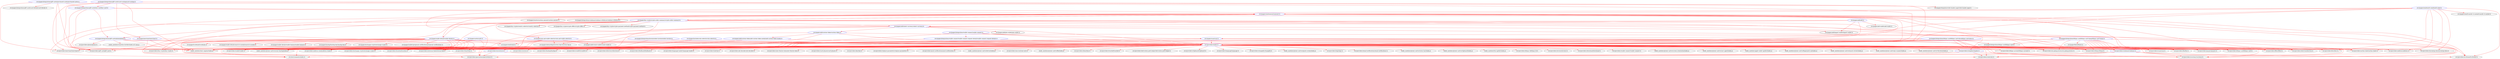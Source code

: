 digraph G {
  "./src/providers/index.ts" [ color = "blue" ];
  "./node_modules/ionic-angular/index.js";
  "./src/providers/persistence/persistence.ts";
  "./src/providers/currency/currency.ts";
  "./src/providers/external-link/external-link.ts";
  "./src/providers/action-sheet/action-sheet.ts";
  "./src/providers/on-going-process/on-going-process.ts";
  "./src/providers/wallet/wallet.ts";
  "./src/providers/bwc/bwc.ts";
  "./src/providers/rate/rate.ts";
  "./src/providers/tx-format/tx-format.ts";
  "./src/providers/gift-card/gift-card.ts";
  "./src/providers/key/key.ts";
  "./src/providers/address/address.ts";
  "./src/providers/replace-parameters/replace-parameters.ts";
  "./src/providers/incoming-data/incoming-data.ts";
  "./src/providers/push-notifications/push-notifications.ts";
  "./node_modules/@ionic-native/social-sharing/index.js";
  "./src/providers/fee/fee.ts";
  "./src/providers/address-book/address-book.ts";
  "./src/providers/coinbase/coinbase.ts" [ color = "blue" ];
  "./node_modules/@ionic-native/device/index.js";
  "./src/providers/paypro/paypro.ts";
  "./src/providers/exchange-crypto/exchange-crypto.ts";
  "./src/providers/one-inch/one-inch.ts";
  "./node_modules/@ionic-native/file/index.js";
  "./src/providers/dom/dom.ts";
  "./src/providers/touchid/touchid.ts";
  "./src/providers/derivation-path-helper/derivation-path-helper.ts";
  "./src/providers/bitpay/bitpay.ts";
  "./src/providers/bitpay-card/bitpay-card.ts";
  "./src/providers/clipboard/clipboard.ts";
  "./src/providers/location/location.ts";
  "./src/providers/time/time.ts";
  "./src/providers/language/language.ts";
  "./src/providers/buy-crypto/buy-crypto.ts";
  "./src/providers/simplex/simplex.ts" [ color = "blue" ];
  "./src/providers/changelly/changelly.ts";
  "./node_modules/@ionic-native/splash-screen/index.js";
  "./src/providers/filter/filter.ts";
  "./src/providers/logs/logs.ts";
  "./src/providers/wyre/wyre.ts" [ color = "blue" ];
  "./src/providers/email-notifications/email-notifications.ts";
  "./node_modules/@ionic-native/status-bar/index.js";
  "./node_modules/@ionic-native/clipboard/index.js";
  "./node_modules/fcm-ng/dist/index.js";
  "./src/providers/electron/electron.ts";
  "./src/providers/bitpay-account/bitpay-account.ts";
  "./src/providers/bitpay-id/bitpay-id.ts";
  "./src/providers/invoice/invoice.ts";
  "./src/providers/merchant/merchant.ts";
  "./src/providers/download/download.ts";
  "./src/providers/scan/scan.ts";
  "./src/providers/wallet-connect/wallet-connect.ts";
  "./node_modules/@ionic-native/screen-orientation/index.js";
  "./node_modules/@ionic-native/user-agent/index.js";
  "./node_modules/apple-wallet-ng/dist/index.js";
  "./node_modules/@ionic-native/fingerprint-aio/index.js";
  "./node_modules/@ionic-native/launch-review/index.js";
  "./node_modules/@ionic-native/qr-scanner/index.js";
  "./node_modules/@ionic-native/vibration/index.js";
  "./src/providers/zce/zce.ts";
  "./src/providers/backup/backup.ts";
  "./src/providers/confetti/confetti.ts";
  "./src/providers/directory/directory.ts";
  "./src/providers/feedback/feedback.ts";
  "./src/providers/language-loader/language-loader.ts";
  "./src/providers/tab/tab.ts";
  "./src/providers/abi-decoder/abi-decoder.ts";
  "./src/providers/new-feature-data/new-feature-data.ts";
  "./src/providers/card-phases/card-phases.ts";
  "./src/pages/send/amount/amount.ts" [ color = "blue" ];
  "./src/pages/buy-crypto/crypto-order-summary/crypto-order-summary.ts" [ color = "blue" ];
  "./src/pages/integrations/gift-cards/phone/phone.ts" [ color = "blue" ];
  "./src/pages/integrations/bitpay-card/bitpay-card-topup/bitpay-card-topup.ts" [ color = "blue" ];
  "./src/pages/receive/custom-amount/custom-amount.ts";
  "./src/pages/integrations/coinbase/coinbase-withdraw/coinbase-withdraw.ts";
  "./src/pages/scan/scan.ts" [ color = "blue" ];
  "./src/environments/index.ts";
  "./src/pages/wallet-details/wallet-details.ts" [ color = "blue" ];
  "./src/pages/backup/backup-key/backup-key.ts";
  "./src/pages/exchange-crypto/exchange-crypto.ts";
  "./src/pages/send/send.ts";
  "./src/pages/wallets/proposals-notifications/proposals-notifications.ts";
  "./src/pages/tx-details/tx-details.ts";
  "./src/pages/wallet-details/search-tx-modal/search-tx-modal.ts";
  "./src/pages/wallet-details/wallet-balance/wallet-balance.ts";
  "./src/pages/add/select-currency/select-currency.ts" [ color = "blue" ];
  "./src/pages/add/import-wallet/import-wallet.ts";
  "./src/pages/add/join-wallet/join-wallet.ts";
  "./src/pages/add/create-wallet/create-wallet.ts";
  "./src/pages/onboarding/recovery-key/recovery-key.ts";
  "./src/pages/add/custom-token/custom-token.ts" [ color = "blue" ];
  "./src/pages/integrations/bitpay-card/bitpay-card-intro/bitpay-card-intro.ts" [ color = "blue" ];
  "./src/pages/integrations/bitpay-card/bitpay-card.ts";
  "./src/pages/integrations/gift-cards/buy-card/buy-card.ts" [ color = "blue" ];
  "./src/pages/integrations/wallet-connect/wallet-connect.ts" [ color = "blue" ];
  "./src/pages/integrations/wallet-connect/wallet-connect-request-details/wallet-connect-request-details.ts" [ color = "blue" ];
  "./src/pages/coin-and-wallet-selector/coin-and-wallet-selector.ts" [ color = "blue" ];
  "./src/pages/integrations/gift-cards/purchased-cards/purchased-cards.ts" [ color = "blue" ];
  "./src/pages/integrations/gift-cards/card-details/card-details.ts";
  "./src/pages/integrations/gift-cards/card-catalog/card-catalog.ts" [ color = "blue" ];
  "./src/pages/merchant/merchant.ts" [ color = "blue" ];
  "./src/pages/templates/wide-header-page/wide-header-page.ts";
  "./src/pages/add/add.ts" [ color = "blue" ];
  "./src/pages/add-wallet/add-wallet.ts";
  "./src/pages/buy-crypto/country-selector/country-selector.ts";
  "./src/pages/buy-crypto/crypto-offers/crypto-offers.ts";
  "./src/pages/buy-crypto/crypto-payment-method/crypto-payment-method.ts";
  "./src/providers/phone/phone.ts";
  "./node_modules/countries-list/dist/index.es5.min.js";
  "./src/pages/integrations/invoice/select-invoice/select-invoice.ts" [ color = "blue" ];
  "./src/pages/includes/coin-selector/coin-selector.ts" [ color = "blue" ];
  "./src/pages/cards/cards.ts" [ color = "blue" ];
  "./src/pages/add/custom-token/add-custom-token-modal/add-custom-token-modal.ts" [ color = "blue" ];
  "./src/pages/finish/finish.ts";
  "./src/pages/send/multi-send/multi-send.ts" [ color = "blue" ];
  "./src/pages/send/transfer-to-modal/transfer-to-modal.ts";
  "./src/providers/index.ts" -> "./node_modules/ionic-angular/index.js" [ color = "red" ];
  "./src/providers/index.ts" -> "./src/providers/persistence/persistence.ts" [ color = "red" ];
  "./src/providers/index.ts" -> "./src/providers/currency/currency.ts" [ color = "red" ];
  "./src/providers/index.ts" -> "./src/providers/external-link/external-link.ts" [ color = "red" ];
  "./src/providers/index.ts" -> "./src/providers/action-sheet/action-sheet.ts" [ color = "red" ];
  "./src/providers/index.ts" -> "./src/providers/on-going-process/on-going-process.ts" [ color = "red" ];
  "./src/providers/index.ts" -> "./src/providers/wallet/wallet.ts" [ color = "red" ];
  "./src/providers/index.ts" -> "./src/providers/bwc/bwc.ts" [ color = "red" ];
  "./src/providers/index.ts" -> "./src/providers/rate/rate.ts" [ color = "red" ];
  "./src/providers/index.ts" -> "./src/providers/tx-format/tx-format.ts" [ color = "red" ];
  "./src/providers/index.ts" -> "./src/providers/gift-card/gift-card.ts" [ color = "red" ];
  "./src/providers/index.ts" -> "./src/providers/key/key.ts" [ color = "red" ];
  "./src/providers/index.ts" -> "./src/providers/address/address.ts" [ color = "red" ];
  "./src/providers/index.ts" -> "./src/providers/replace-parameters/replace-parameters.ts" [ color = "red" ];
  "./src/providers/index.ts" -> "./src/providers/incoming-data/incoming-data.ts" [ color = "red" ];
  "./src/providers/index.ts" -> "./src/providers/push-notifications/push-notifications.ts" [ color = "red" ];
  "./src/providers/index.ts" -> "./node_modules/@ionic-native/social-sharing/index.js" [ color = "red" ];
  "./src/providers/index.ts" -> "./src/providers/fee/fee.ts" [ color = "red" ];
  "./src/providers/index.ts" -> "./src/providers/address-book/address-book.ts" [ color = "red" ];
  "./src/providers/index.ts" -> "./src/providers/coinbase/coinbase.ts" [ color = "red" ];
  "./src/providers/index.ts" -> "./node_modules/@ionic-native/device/index.js" [ color = "red" ];
  "./src/providers/index.ts" -> "./src/providers/paypro/paypro.ts" [ color = "red" ];
  "./src/providers/index.ts" -> "./src/providers/exchange-crypto/exchange-crypto.ts" [ color = "red" ];
  "./src/providers/index.ts" -> "./src/providers/one-inch/one-inch.ts" [ color = "red" ];
  "./src/providers/index.ts" -> "./node_modules/@ionic-native/file/index.js" [ color = "red" ];
  "./src/providers/index.ts" -> "./src/providers/dom/dom.ts" [ color = "red" ];
  "./src/providers/index.ts" -> "./src/providers/touchid/touchid.ts" [ color = "red" ];
  "./src/providers/index.ts" -> "./src/providers/derivation-path-helper/derivation-path-helper.ts" [ color = "red" ];
  "./src/providers/index.ts" -> "./src/providers/bitpay/bitpay.ts" [ color = "red" ];
  "./src/providers/index.ts" -> "./src/providers/bitpay-card/bitpay-card.ts" [ color = "red" ];
  "./src/providers/index.ts" -> "./src/providers/clipboard/clipboard.ts" [ color = "red" ];
  "./src/providers/index.ts" -> "./src/providers/location/location.ts" [ color = "red" ];
  "./src/providers/index.ts" -> "./src/providers/time/time.ts" [ color = "red" ];
  "./src/providers/index.ts" -> "./src/providers/language/language.ts" [ color = "red" ];
  "./src/providers/index.ts" -> "./src/providers/buy-crypto/buy-crypto.ts" [ color = "red" ];
  "./src/providers/index.ts" -> "./src/providers/simplex/simplex.ts" [ color = "red" ];
  "./src/providers/index.ts" -> "./src/providers/changelly/changelly.ts" [ color = "red" ];
  "./src/providers/index.ts" -> "./node_modules/@ionic-native/splash-screen/index.js" [ color = "red" ];
  "./src/providers/index.ts" -> "./src/providers/filter/filter.ts" [ color = "red" ];
  "./src/providers/index.ts" -> "./src/providers/logs/logs.ts" [ color = "red" ];
  "./src/providers/index.ts" -> "./src/providers/wyre/wyre.ts" [ color = "red" ];
  "./src/providers/index.ts" -> "./src/providers/email-notifications/email-notifications.ts" [ color = "red" ];
  "./src/providers/index.ts" -> "./node_modules/@ionic-native/status-bar/index.js" [ color = "red" ];
  "./src/providers/index.ts" -> "./node_modules/@ionic-native/clipboard/index.js" [ color = "red" ];
  "./src/providers/index.ts" -> "./node_modules/fcm-ng/dist/index.js" [ color = "red" ];
  "./src/providers/index.ts" -> "./src/providers/electron/electron.ts" [ color = "red" ];
  "./src/providers/index.ts" -> "./src/providers/bitpay-account/bitpay-account.ts" [ color = "red" ];
  "./src/providers/index.ts" -> "./src/providers/bitpay-id/bitpay-id.ts" [ color = "red" ];
  "./src/providers/index.ts" -> "./src/providers/invoice/invoice.ts" [ color = "red" ];
  "./src/providers/index.ts" -> "./src/providers/merchant/merchant.ts" [ color = "red" ];
  "./src/providers/index.ts" -> "./src/providers/download/download.ts" [ color = "red" ];
  "./src/providers/index.ts" -> "./src/providers/scan/scan.ts" [ color = "red" ];
  "./src/providers/index.ts" -> "./src/providers/wallet-connect/wallet-connect.ts" [ color = "red" ];
  "./src/providers/index.ts" -> "./node_modules/@ionic-native/screen-orientation/index.js" [ color = "red" ];
  "./src/providers/index.ts" -> "./node_modules/@ionic-native/user-agent/index.js" [ color = "red" ];
  "./src/providers/index.ts" -> "./node_modules/apple-wallet-ng/dist/index.js" [ color = "red" ];
  "./src/providers/index.ts" -> "./node_modules/@ionic-native/fingerprint-aio/index.js" [ color = "red" ];
  "./src/providers/index.ts" -> "./node_modules/@ionic-native/launch-review/index.js" [ color = "red" ];
  "./src/providers/index.ts" -> "./node_modules/@ionic-native/qr-scanner/index.js" [ color = "red" ];
  "./src/providers/index.ts" -> "./node_modules/@ionic-native/vibration/index.js" [ color = "red" ];
  "./src/providers/index.ts" -> "./src/providers/zce/zce.ts" [ color = "red" ];
  "./src/providers/index.ts" -> "./src/providers/backup/backup.ts" [ color = "red" ];
  "./src/providers/index.ts" -> "./src/providers/confetti/confetti.ts" [ color = "red" ];
  "./src/providers/index.ts" -> "./src/providers/directory/directory.ts" [ color = "red" ];
  "./src/providers/index.ts" -> "./src/providers/feedback/feedback.ts" [ color = "red" ];
  "./src/providers/index.ts" -> "./src/providers/language-loader/language-loader.ts" [ color = "red" ];
  "./src/providers/index.ts" -> "./src/providers/tab/tab.ts" [ color = "red" ];
  "./src/providers/index.ts" -> "./src/providers/abi-decoder/abi-decoder.ts" [ color = "red" ];
  "./src/providers/index.ts" -> "./src/providers/new-feature-data/new-feature-data.ts" [ color = "red" ];
  "./src/providers/index.ts" -> "./src/providers/card-phases/card-phases.ts" [ color = "red" ];
  "./src/pages/send/amount/amount.ts" -> "./node_modules/ionic-angular/index.js" [ color = "red" ];
  "./src/pages/send/amount/amount.ts" -> "./src/providers/currency/currency.ts" [ color = "red" ];
  "./src/pages/send/amount/amount.ts" -> "./src/providers/index.ts" [ color = "red" ];
  "./src/pages/send/amount/amount.ts" -> "./src/providers/rate/rate.ts" [ color = "red" ];
  "./src/pages/send/amount/amount.ts" -> "./src/providers/tx-format/tx-format.ts" [ color = "red" ];
  "./src/pages/send/amount/amount.ts" -> "./src/providers/gift-card/gift-card.ts" [ color = "red" ];
  "./src/pages/send/amount/amount.ts" -> "./src/providers/simplex/simplex.ts" [ color = "red" ];
  "./src/pages/send/amount/amount.ts" -> "./src/providers/filter/filter.ts" [ color = "red" ];
  "./src/pages/send/amount/amount.ts" -> "./src/providers/electron/electron.ts" [ color = "red" ];
  "./src/pages/send/amount/amount.ts" -> "./src/pages/buy-crypto/crypto-order-summary/crypto-order-summary.ts" [ color = "red" ];
  "./src/pages/send/amount/amount.ts" -> "./src/pages/integrations/gift-cards/phone/phone.ts" [ color = "red" ];
  "./src/pages/send/amount/amount.ts" -> "./src/pages/integrations/bitpay-card/bitpay-card-topup/bitpay-card-topup.ts" [ color = "red" ];
  "./src/pages/send/amount/amount.ts" -> "./src/pages/receive/custom-amount/custom-amount.ts" [ color = "red" ];
  "./src/pages/send/amount/amount.ts" -> "./src/pages/integrations/coinbase/coinbase-withdraw/coinbase-withdraw.ts" [ color = "red" ];
  "./src/pages/scan/scan.ts" -> "./node_modules/ionic-angular/index.js" [ color = "red" ];
  "./src/pages/scan/scan.ts" -> "./src/providers/index.ts" [ color = "red" ];
  "./src/pages/scan/scan.ts" -> "./src/providers/incoming-data/incoming-data.ts" [ color = "red" ];
  "./src/pages/scan/scan.ts" -> "./src/environments/index.ts" [ color = "red" ];
  "./src/pages/scan/scan.ts" -> "./src/providers/scan/scan.ts" [ color = "red" ];
  "./src/pages/wallet-details/wallet-details.ts" -> "./node_modules/ionic-angular/index.js" [ color = "red" ];
  "./src/pages/wallet-details/wallet-details.ts" -> "./src/providers/persistence/persistence.ts" [ color = "red" ];
  "./src/pages/wallet-details/wallet-details.ts" -> "./src/providers/currency/currency.ts" [ color = "red" ];
  "./src/pages/wallet-details/wallet-details.ts" -> "./src/providers/external-link/external-link.ts" [ color = "red" ];
  "./src/pages/wallet-details/wallet-details.ts" -> "./src/providers/index.ts" [ color = "red" ];
  "./src/pages/wallet-details/wallet-details.ts" -> "./src/providers/wallet/wallet.ts" [ color = "red" ];
  "./src/pages/wallet-details/wallet-details.ts" -> "./src/providers/gift-card/gift-card.ts" [ color = "red" ];
  "./src/pages/wallet-details/wallet-details.ts" -> "./src/pages/send/amount/amount.ts" [ color = "red" ];
  "./src/pages/wallet-details/wallet-details.ts" -> "./node_modules/@ionic-native/social-sharing/index.js" [ color = "red" ];
  "./src/pages/wallet-details/wallet-details.ts" -> "./src/providers/address-book/address-book.ts" [ color = "red" ];
  "./src/pages/wallet-details/wallet-details.ts" -> "./src/environments/index.ts" [ color = "red" ];
  "./src/pages/wallet-details/wallet-details.ts" -> "./src/providers/exchange-crypto/exchange-crypto.ts" [ color = "red" ];
  "./src/pages/wallet-details/wallet-details.ts" -> "./src/providers/location/location.ts" [ color = "red" ];
  "./src/pages/wallet-details/wallet-details.ts" -> "./src/providers/time/time.ts" [ color = "red" ];
  "./src/pages/wallet-details/wallet-details.ts" -> "./src/providers/buy-crypto/buy-crypto.ts" [ color = "red" ];
  "./src/pages/wallet-details/wallet-details.ts" -> "./src/pages/backup/backup-key/backup-key.ts" [ color = "red" ];
  "./src/pages/wallet-details/wallet-details.ts" -> "./src/pages/exchange-crypto/exchange-crypto.ts" [ color = "red" ];
  "./src/pages/wallet-details/wallet-details.ts" -> "./src/pages/send/send.ts" [ color = "red" ];
  "./src/pages/wallet-details/wallet-details.ts" -> "./src/pages/wallets/proposals-notifications/proposals-notifications.ts" [ color = "red" ];
  "./src/pages/wallet-details/wallet-details.ts" -> "./src/pages/tx-details/tx-details.ts" [ color = "red" ];
  "./src/pages/wallet-details/wallet-details.ts" -> "./src/pages/wallet-details/search-tx-modal/search-tx-modal.ts" [ color = "red" ];
  "./src/pages/wallet-details/wallet-details.ts" -> "./src/pages/wallet-details/wallet-balance/wallet-balance.ts" [ color = "red" ];
  "./src/pages/add/select-currency/select-currency.ts" -> "./node_modules/ionic-angular/index.js" [ color = "red" ];
  "./src/pages/add/select-currency/select-currency.ts" -> "./src/providers/currency/currency.ts" [ color = "red" ];
  "./src/pages/add/select-currency/select-currency.ts" -> "./src/providers/index.ts" [ color = "red" ];
  "./src/pages/add/select-currency/select-currency.ts" -> "./src/pages/add/import-wallet/import-wallet.ts" [ color = "red" ];
  "./src/pages/add/select-currency/select-currency.ts" -> "./src/pages/add/join-wallet/join-wallet.ts" [ color = "red" ];
  "./src/pages/add/select-currency/select-currency.ts" -> "./src/pages/add/create-wallet/create-wallet.ts" [ color = "red" ];
  "./src/pages/add/select-currency/select-currency.ts" -> "./src/pages/onboarding/recovery-key/recovery-key.ts" [ color = "red" ];
  "./src/pages/add/select-currency/select-currency.ts" -> "./src/pages/add/custom-token/custom-token.ts" [ color = "red" ];
  "./src/pages/integrations/bitpay-card/bitpay-card-intro/bitpay-card-intro.ts" -> "./node_modules/ionic-angular/index.js" [ color = "red" ];
  "./src/pages/integrations/bitpay-card/bitpay-card-intro/bitpay-card-intro.ts" -> "./src/providers/persistence/persistence.ts" [ color = "red" ];
  "./src/pages/integrations/bitpay-card/bitpay-card-intro/bitpay-card-intro.ts" -> "./src/providers/external-link/external-link.ts" [ color = "red" ];
  "./src/pages/integrations/bitpay-card/bitpay-card-intro/bitpay-card-intro.ts" -> "./src/providers/index.ts" [ color = "red" ];
  "./src/pages/integrations/bitpay-card/bitpay-card-intro/bitpay-card-intro.ts" -> "./src/providers/bitpay-card/bitpay-card.ts" [ color = "red" ];
  "./src/pages/integrations/bitpay-card/bitpay-card-intro/bitpay-card-intro.ts" -> "./src/providers/bitpay-account/bitpay-account.ts" [ color = "red" ];
  "./src/pages/integrations/bitpay-card/bitpay-card-intro/bitpay-card-intro.ts" -> "./src/providers/scan/scan.ts" [ color = "red" ];
  "./src/pages/integrations/bitpay-card/bitpay-card-intro/bitpay-card-intro.ts" -> "./src/pages/integrations/bitpay-card/bitpay-card.ts" [ color = "red" ];
  "./src/pages/integrations/gift-cards/buy-card/buy-card.ts" -> "./node_modules/ionic-angular/index.js" [ color = "red" ];
  "./src/pages/integrations/gift-cards/buy-card/buy-card.ts" -> "./src/providers/index.ts" [ color = "red" ];
  "./src/pages/integrations/gift-cards/buy-card/buy-card.ts" -> "./src/providers/gift-card/gift-card.ts" [ color = "red" ];
  "./src/pages/integrations/gift-cards/buy-card/buy-card.ts" -> "./src/pages/send/amount/amount.ts" [ color = "red" ];
  "./src/pages/integrations/gift-cards/buy-card/buy-card.ts" -> "./src/pages/integrations/gift-cards/phone/phone.ts" [ color = "red" ];
  "./src/pages/integrations/wallet-connect/wallet-connect.ts" -> "./node_modules/ionic-angular/index.js" [ color = "red" ];
  "./src/pages/integrations/wallet-connect/wallet-connect.ts" -> "./src/providers/index.ts" [ color = "red" ];
  "./src/pages/integrations/wallet-connect/wallet-connect.ts" -> "./src/pages/scan/scan.ts" [ color = "red" ];
  "./src/pages/integrations/wallet-connect/wallet-connect.ts" -> "./src/pages/integrations/wallet-connect/wallet-connect-request-details/wallet-connect-request-details.ts" [ color = "red" ];
  "./src/pages/coin-and-wallet-selector/coin-and-wallet-selector.ts" -> "./node_modules/ionic-angular/index.js" [ color = "red" ];
  "./src/pages/coin-and-wallet-selector/coin-and-wallet-selector.ts" -> "./src/providers/index.ts" [ color = "red" ];
  "./src/pages/coin-and-wallet-selector/coin-and-wallet-selector.ts" -> "./src/environments/index.ts" [ color = "red" ];
  "./src/pages/coin-and-wallet-selector/coin-and-wallet-selector.ts" -> "./src/pages/add/create-wallet/create-wallet.ts" [ color = "red" ];
  "./src/pages/coin-and-wallet-selector/coin-and-wallet-selector.ts" -> "./src/pages/onboarding/recovery-key/recovery-key.ts" [ color = "red" ];
  "./src/pages/coin-and-wallet-selector/coin-and-wallet-selector.ts" -> "./src/pages/send/send.ts" [ color = "red" ];
  "./src/pages/integrations/gift-cards/purchased-cards/purchased-cards.ts" -> "./node_modules/ionic-angular/index.js" [ color = "red" ];
  "./src/pages/integrations/gift-cards/purchased-cards/purchased-cards.ts" -> "./src/providers/index.ts" [ color = "red" ];
  "./src/pages/integrations/gift-cards/purchased-cards/purchased-cards.ts" -> "./src/providers/gift-card/gift-card.ts" [ color = "red" ];
  "./src/pages/integrations/gift-cards/purchased-cards/purchased-cards.ts" -> "./src/pages/integrations/gift-cards/buy-card/buy-card.ts" [ color = "red" ];
  "./src/pages/integrations/gift-cards/purchased-cards/purchased-cards.ts" -> "./src/providers/merchant/merchant.ts" [ color = "red" ];
  "./src/pages/integrations/gift-cards/purchased-cards/purchased-cards.ts" -> "./src/pages/integrations/gift-cards/card-details/card-details.ts" [ color = "red" ];
  "./src/pages/integrations/gift-cards/card-catalog/card-catalog.ts" -> "./node_modules/ionic-angular/index.js" [ color = "red" ];
  "./src/pages/integrations/gift-cards/card-catalog/card-catalog.ts" -> "./src/providers/index.ts" [ color = "red" ];
  "./src/pages/integrations/gift-cards/card-catalog/card-catalog.ts" -> "./src/providers/gift-card/gift-card.ts" [ color = "red" ];
  "./src/pages/integrations/gift-cards/card-catalog/card-catalog.ts" -> "./src/pages/integrations/gift-cards/buy-card/buy-card.ts" [ color = "red" ];
  "./src/pages/integrations/gift-cards/card-catalog/card-catalog.ts" -> "./src/providers/merchant/merchant.ts" [ color = "red" ];
  "./src/pages/integrations/gift-cards/card-catalog/card-catalog.ts" -> "./src/pages/merchant/merchant.ts" [ color = "red" ];
  "./src/pages/integrations/gift-cards/card-catalog/card-catalog.ts" -> "./src/pages/templates/wide-header-page/wide-header-page.ts" [ color = "red" ];
  "./src/pages/add/add.ts" -> "./node_modules/ionic-angular/index.js" [ color = "red" ];
  "./src/pages/add/add.ts" -> "./src/providers/index.ts" [ color = "red" ];
  "./src/pages/add/add.ts" -> "./src/pages/add/import-wallet/import-wallet.ts" [ color = "red" ];
  "./src/pages/add/add.ts" -> "./src/pages/add/select-currency/select-currency.ts" [ color = "red" ];
  "./src/pages/add/add.ts" -> "./src/pages/add-wallet/add-wallet.ts" [ color = "red" ];
  "./src/pages/buy-crypto/crypto-order-summary/crypto-order-summary.ts" -> "./node_modules/ionic-angular/index.js" [ color = "red" ];
  "./src/pages/buy-crypto/crypto-order-summary/crypto-order-summary.ts" -> "./src/providers/persistence/persistence.ts" [ color = "red" ];
  "./src/pages/buy-crypto/crypto-order-summary/crypto-order-summary.ts" -> "./src/providers/currency/currency.ts" [ color = "red" ];
  "./src/pages/buy-crypto/crypto-order-summary/crypto-order-summary.ts" -> "./src/providers/action-sheet/action-sheet.ts" [ color = "red" ];
  "./src/pages/buy-crypto/crypto-order-summary/crypto-order-summary.ts" -> "./src/providers/on-going-process/on-going-process.ts" [ color = "red" ];
  "./src/pages/buy-crypto/crypto-order-summary/crypto-order-summary.ts" -> "./src/providers/wallet/wallet.ts" [ color = "red" ];
  "./src/pages/buy-crypto/crypto-order-summary/crypto-order-summary.ts" -> "./src/pages/send/amount/amount.ts" [ color = "red" ];
  "./src/pages/buy-crypto/crypto-order-summary/crypto-order-summary.ts" -> "./src/pages/wallet-details/wallet-details.ts" [ color = "red" ];
  "./src/pages/buy-crypto/crypto-order-summary/crypto-order-summary.ts" -> "./src/environments/index.ts" [ color = "red" ];
  "./src/pages/buy-crypto/crypto-order-summary/crypto-order-summary.ts" -> "./src/providers/bitpay/bitpay.ts" [ color = "red" ];
  "./src/pages/buy-crypto/crypto-order-summary/crypto-order-summary.ts" -> "./src/pages/add/select-currency/select-currency.ts" [ color = "red" ];
  "./src/pages/buy-crypto/crypto-order-summary/crypto-order-summary.ts" -> "./src/providers/buy-crypto/buy-crypto.ts" [ color = "red" ];
  "./src/pages/buy-crypto/crypto-order-summary/crypto-order-summary.ts" -> "./src/pages/coin-and-wallet-selector/coin-and-wallet-selector.ts" [ color = "red" ];
  "./src/pages/buy-crypto/crypto-order-summary/crypto-order-summary.ts" -> "./src/pages/buy-crypto/country-selector/country-selector.ts" [ color = "red" ];
  "./src/pages/buy-crypto/crypto-order-summary/crypto-order-summary.ts" -> "./src/pages/buy-crypto/crypto-offers/crypto-offers.ts" [ color = "red" ];
  "./src/pages/buy-crypto/crypto-order-summary/crypto-order-summary.ts" -> "./src/pages/buy-crypto/crypto-payment-method/crypto-payment-method.ts" [ color = "red" ];
  "./src/pages/integrations/gift-cards/phone/phone.ts" -> "./node_modules/ionic-angular/index.js" [ color = "red" ];
  "./src/pages/integrations/gift-cards/phone/phone.ts" -> "./src/providers/external-link/external-link.ts" [ color = "red" ];
  "./src/pages/integrations/gift-cards/phone/phone.ts" -> "./src/providers/index.ts" [ color = "red" ];
  "./src/pages/integrations/gift-cards/phone/phone.ts" -> "./src/providers/phone/phone.ts" [ color = "red" ];
  "./src/pages/integrations/gift-cards/phone/phone.ts" -> "./node_modules/countries-list/dist/index.es5.min.js" [ color = "red" ];
  "./src/pages/integrations/invoice/select-invoice/select-invoice.ts" -> "./node_modules/ionic-angular/index.js" [ color = "red" ];
  "./src/pages/integrations/invoice/select-invoice/select-invoice.ts" -> "./src/providers/index.ts" [ color = "red" ];
  "./src/pages/integrations/wallet-connect/wallet-connect-request-details/wallet-connect-request-details.ts" -> "./node_modules/ionic-angular/index.js" [ color = "red" ];
  "./src/pages/integrations/wallet-connect/wallet-connect-request-details/wallet-connect-request-details.ts" -> "./src/providers/index.ts" [ color = "red" ];
  "./src/pages/includes/coin-selector/coin-selector.ts" -> "./node_modules/ionic-angular/index.js" [ color = "red" ];
  "./src/pages/includes/coin-selector/coin-selector.ts" -> "./src/providers/index.ts" [ color = "red" ];
  "./src/pages/cards/cards.ts" -> "./node_modules/ionic-angular/index.js" [ color = "red" ];
  "./src/pages/cards/cards.ts" -> "./src/providers/persistence/persistence.ts" [ color = "red" ];
  "./src/pages/cards/cards.ts" -> "./src/providers/index.ts" [ color = "red" ];
  "./src/pages/add/custom-token/custom-token.ts" -> "./node_modules/ionic-angular/index.js" [ color = "red" ];
  "./src/pages/add/custom-token/custom-token.ts" -> "./src/providers/index.ts" [ color = "red" ];
  "./src/pages/add/custom-token/custom-token.ts" -> "./src/providers/action-sheet/action-sheet.ts" [ color = "red" ];
  "./src/pages/add/custom-token/custom-token.ts" -> "./src/providers/wallet/wallet.ts" [ color = "red" ];
  "./src/pages/add/custom-token/custom-token.ts" -> "./src/pages/add/custom-token/add-custom-token-modal/add-custom-token-modal.ts" [ color = "red" ];
  "./src/pages/add/custom-token/add-custom-token-modal/add-custom-token-modal.ts" -> "./node_modules/ionic-angular/index.js" [ color = "red" ];
  "./src/pages/add/custom-token/add-custom-token-modal/add-custom-token-modal.ts" -> "./src/providers/index.ts" [ color = "red" ];
  "./src/pages/integrations/bitpay-card/bitpay-card-topup/bitpay-card-topup.ts" -> "./node_modules/ionic-angular/index.js" [ color = "red" ];
  "./src/pages/integrations/bitpay-card/bitpay-card-topup/bitpay-card-topup.ts" -> "./src/providers/currency/currency.ts" [ color = "red" ];
  "./src/pages/integrations/bitpay-card/bitpay-card-topup/bitpay-card-topup.ts" -> "./src/providers/external-link/external-link.ts" [ color = "red" ];
  "./src/pages/integrations/bitpay-card/bitpay-card-topup/bitpay-card-topup.ts" -> "./src/providers/index.ts" [ color = "red" ];
  "./src/pages/integrations/bitpay-card/bitpay-card-topup/bitpay-card-topup.ts" -> "./src/providers/action-sheet/action-sheet.ts" [ color = "red" ];
  "./src/pages/integrations/bitpay-card/bitpay-card-topup/bitpay-card-topup.ts" -> "./src/providers/on-going-process/on-going-process.ts" [ color = "red" ];
  "./src/pages/integrations/bitpay-card/bitpay-card-topup/bitpay-card-topup.ts" -> "./src/providers/wallet/wallet.ts" [ color = "red" ];
  "./src/pages/integrations/bitpay-card/bitpay-card-topup/bitpay-card-topup.ts" -> "./src/providers/bwc/bwc.ts" [ color = "red" ];
  "./src/pages/integrations/bitpay-card/bitpay-card-topup/bitpay-card-topup.ts" -> "./src/providers/tx-format/tx-format.ts" [ color = "red" ];
  "./src/pages/integrations/bitpay-card/bitpay-card-topup/bitpay-card-topup.ts" -> "./src/pages/finish/finish.ts" [ color = "red" ];
  "./src/pages/integrations/bitpay-card/bitpay-card-topup/bitpay-card-topup.ts" -> "./src/providers/fee/fee.ts" [ color = "red" ];
  "./src/pages/integrations/bitpay-card/bitpay-card-topup/bitpay-card-topup.ts" -> "./src/providers/coinbase/coinbase.ts" [ color = "red" ];
  "./src/pages/integrations/bitpay-card/bitpay-card-topup/bitpay-card-topup.ts" -> "./src/providers/paypro/paypro.ts" [ color = "red" ];
  "./src/pages/integrations/bitpay-card/bitpay-card-topup/bitpay-card-topup.ts" -> "./src/providers/bitpay/bitpay.ts" [ color = "red" ];
  "./src/pages/integrations/bitpay-card/bitpay-card-topup/bitpay-card-topup.ts" -> "./src/providers/bitpay-card/bitpay-card.ts" [ color = "red" ];
  "./src/pages/integrations/bitpay-card/bitpay-card-topup/bitpay-card-topup.ts" -> "./src/pages/integrations/bitpay-card/bitpay-card.ts" [ color = "red" ];
  "./src/pages/send/multi-send/multi-send.ts" -> "./node_modules/ionic-angular/index.js" [ color = "red" ];
  "./src/pages/send/multi-send/multi-send.ts" -> "./src/providers/index.ts" [ color = "red" ];
  "./src/pages/send/multi-send/multi-send.ts" -> "./src/providers/action-sheet/action-sheet.ts" [ color = "red" ];
  "./src/pages/send/multi-send/multi-send.ts" -> "./src/providers/bwc/bwc.ts" [ color = "red" ];
  "./src/pages/send/multi-send/multi-send.ts" -> "./src/providers/tx-format/tx-format.ts" [ color = "red" ];
  "./src/pages/send/multi-send/multi-send.ts" -> "./src/pages/send/amount/amount.ts" [ color = "red" ];
  "./src/pages/send/multi-send/multi-send.ts" -> "./src/pages/scan/scan.ts" [ color = "red" ];
  "./src/pages/send/multi-send/multi-send.ts" -> "./src/providers/address/address.ts" [ color = "red" ];
  "./src/pages/send/multi-send/multi-send.ts" -> "./src/providers/incoming-data/incoming-data.ts" [ color = "red" ];
  "./src/pages/send/multi-send/multi-send.ts" -> "./src/pages/send/transfer-to-modal/transfer-to-modal.ts" [ color = "red" ];
  "./src/pages/merchant/merchant.ts" -> "./node_modules/ionic-angular/index.js" [ color = "red" ];
  "./src/pages/merchant/merchant.ts" -> "./src/providers/index.ts" [ color = "red" ];
  "./src/pages/merchant/merchant.ts" -> "./src/providers/merchant/merchant.ts" [ color = "red" ];
  "./src/providers/coinbase/coinbase.ts" -> "./src/providers/persistence/persistence.ts" [ color = "red" ];
  "./src/providers/coinbase/coinbase.ts" -> "./src/providers/currency/currency.ts" [ color = "red" ];
  "./src/providers/coinbase/coinbase.ts" -> "./src/providers/rate/rate.ts" [ color = "red" ];
  "./src/providers/coinbase/coinbase.ts" -> "./src/providers/tx-format/tx-format.ts" [ color = "red" ];
  "./src/providers/coinbase/coinbase.ts" -> "./src/environments/index.ts" [ color = "red" ];
  "./src/providers/simplex/simplex.ts" -> "./src/providers/persistence/persistence.ts" [ color = "red" ];
  "./src/providers/simplex/simplex.ts" -> "./src/providers/currency/currency.ts" [ color = "red" ];
  "./src/providers/simplex/simplex.ts" -> "./src/providers/rate/rate.ts" [ color = "red" ];
  "./src/providers/simplex/simplex.ts" -> "./src/environments/index.ts" [ color = "red" ];
  "./src/providers/wyre/wyre.ts" -> "./src/providers/persistence/persistence.ts" [ color = "red" ];
  "./src/providers/wyre/wyre.ts" -> "./src/providers/rate/rate.ts" [ color = "red" ];
  "./src/providers/wyre/wyre.ts" -> "./src/environments/index.ts" [ color = "red" ];
}
